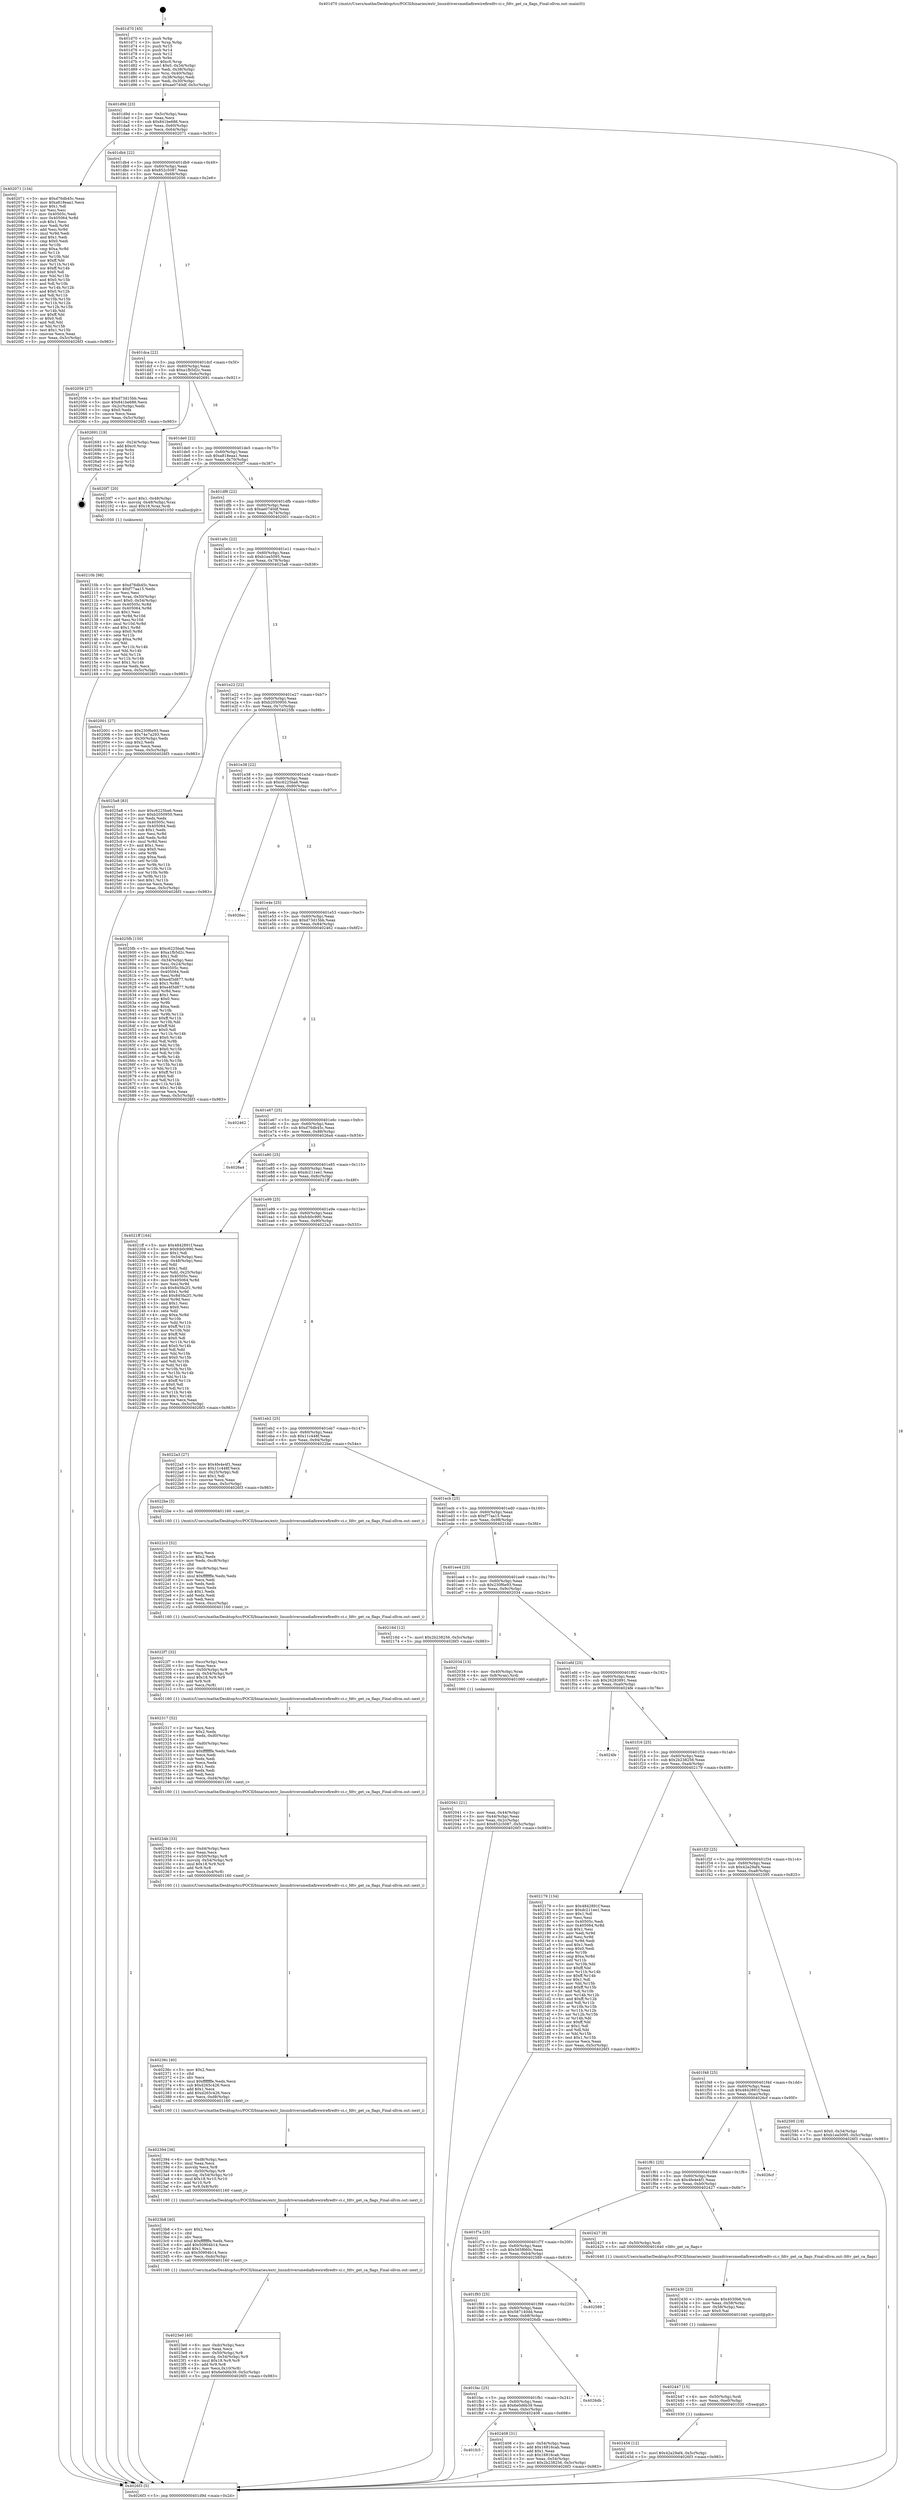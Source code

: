 digraph "0x401d70" {
  label = "0x401d70 (/mnt/c/Users/mathe/Desktop/tcc/POCII/binaries/extr_linuxdriversmediafirewirefiredtv-ci.c_fdtv_get_ca_flags_Final-ollvm.out::main(0))"
  labelloc = "t"
  node[shape=record]

  Entry [label="",width=0.3,height=0.3,shape=circle,fillcolor=black,style=filled]
  "0x401d9d" [label="{
     0x401d9d [23]\l
     | [instrs]\l
     &nbsp;&nbsp;0x401d9d \<+3\>: mov -0x5c(%rbp),%eax\l
     &nbsp;&nbsp;0x401da0 \<+2\>: mov %eax,%ecx\l
     &nbsp;&nbsp;0x401da2 \<+6\>: sub $0x841be686,%ecx\l
     &nbsp;&nbsp;0x401da8 \<+3\>: mov %eax,-0x60(%rbp)\l
     &nbsp;&nbsp;0x401dab \<+3\>: mov %ecx,-0x64(%rbp)\l
     &nbsp;&nbsp;0x401dae \<+6\>: je 0000000000402071 \<main+0x301\>\l
  }"]
  "0x402071" [label="{
     0x402071 [134]\l
     | [instrs]\l
     &nbsp;&nbsp;0x402071 \<+5\>: mov $0xd76db45c,%eax\l
     &nbsp;&nbsp;0x402076 \<+5\>: mov $0xa818eaa1,%ecx\l
     &nbsp;&nbsp;0x40207b \<+2\>: mov $0x1,%dl\l
     &nbsp;&nbsp;0x40207d \<+2\>: xor %esi,%esi\l
     &nbsp;&nbsp;0x40207f \<+7\>: mov 0x40505c,%edi\l
     &nbsp;&nbsp;0x402086 \<+8\>: mov 0x405064,%r8d\l
     &nbsp;&nbsp;0x40208e \<+3\>: sub $0x1,%esi\l
     &nbsp;&nbsp;0x402091 \<+3\>: mov %edi,%r9d\l
     &nbsp;&nbsp;0x402094 \<+3\>: add %esi,%r9d\l
     &nbsp;&nbsp;0x402097 \<+4\>: imul %r9d,%edi\l
     &nbsp;&nbsp;0x40209b \<+3\>: and $0x1,%edi\l
     &nbsp;&nbsp;0x40209e \<+3\>: cmp $0x0,%edi\l
     &nbsp;&nbsp;0x4020a1 \<+4\>: sete %r10b\l
     &nbsp;&nbsp;0x4020a5 \<+4\>: cmp $0xa,%r8d\l
     &nbsp;&nbsp;0x4020a9 \<+4\>: setl %r11b\l
     &nbsp;&nbsp;0x4020ad \<+3\>: mov %r10b,%bl\l
     &nbsp;&nbsp;0x4020b0 \<+3\>: xor $0xff,%bl\l
     &nbsp;&nbsp;0x4020b3 \<+3\>: mov %r11b,%r14b\l
     &nbsp;&nbsp;0x4020b6 \<+4\>: xor $0xff,%r14b\l
     &nbsp;&nbsp;0x4020ba \<+3\>: xor $0x0,%dl\l
     &nbsp;&nbsp;0x4020bd \<+3\>: mov %bl,%r15b\l
     &nbsp;&nbsp;0x4020c0 \<+4\>: and $0x0,%r15b\l
     &nbsp;&nbsp;0x4020c4 \<+3\>: and %dl,%r10b\l
     &nbsp;&nbsp;0x4020c7 \<+3\>: mov %r14b,%r12b\l
     &nbsp;&nbsp;0x4020ca \<+4\>: and $0x0,%r12b\l
     &nbsp;&nbsp;0x4020ce \<+3\>: and %dl,%r11b\l
     &nbsp;&nbsp;0x4020d1 \<+3\>: or %r10b,%r15b\l
     &nbsp;&nbsp;0x4020d4 \<+3\>: or %r11b,%r12b\l
     &nbsp;&nbsp;0x4020d7 \<+3\>: xor %r12b,%r15b\l
     &nbsp;&nbsp;0x4020da \<+3\>: or %r14b,%bl\l
     &nbsp;&nbsp;0x4020dd \<+3\>: xor $0xff,%bl\l
     &nbsp;&nbsp;0x4020e0 \<+3\>: or $0x0,%dl\l
     &nbsp;&nbsp;0x4020e3 \<+2\>: and %dl,%bl\l
     &nbsp;&nbsp;0x4020e5 \<+3\>: or %bl,%r15b\l
     &nbsp;&nbsp;0x4020e8 \<+4\>: test $0x1,%r15b\l
     &nbsp;&nbsp;0x4020ec \<+3\>: cmovne %ecx,%eax\l
     &nbsp;&nbsp;0x4020ef \<+3\>: mov %eax,-0x5c(%rbp)\l
     &nbsp;&nbsp;0x4020f2 \<+5\>: jmp 00000000004026f3 \<main+0x983\>\l
  }"]
  "0x401db4" [label="{
     0x401db4 [22]\l
     | [instrs]\l
     &nbsp;&nbsp;0x401db4 \<+5\>: jmp 0000000000401db9 \<main+0x49\>\l
     &nbsp;&nbsp;0x401db9 \<+3\>: mov -0x60(%rbp),%eax\l
     &nbsp;&nbsp;0x401dbc \<+5\>: sub $0x852c5087,%eax\l
     &nbsp;&nbsp;0x401dc1 \<+3\>: mov %eax,-0x68(%rbp)\l
     &nbsp;&nbsp;0x401dc4 \<+6\>: je 0000000000402056 \<main+0x2e6\>\l
  }"]
  Exit [label="",width=0.3,height=0.3,shape=circle,fillcolor=black,style=filled,peripheries=2]
  "0x402056" [label="{
     0x402056 [27]\l
     | [instrs]\l
     &nbsp;&nbsp;0x402056 \<+5\>: mov $0xd73d15bb,%eax\l
     &nbsp;&nbsp;0x40205b \<+5\>: mov $0x841be686,%ecx\l
     &nbsp;&nbsp;0x402060 \<+3\>: mov -0x2c(%rbp),%edx\l
     &nbsp;&nbsp;0x402063 \<+3\>: cmp $0x0,%edx\l
     &nbsp;&nbsp;0x402066 \<+3\>: cmove %ecx,%eax\l
     &nbsp;&nbsp;0x402069 \<+3\>: mov %eax,-0x5c(%rbp)\l
     &nbsp;&nbsp;0x40206c \<+5\>: jmp 00000000004026f3 \<main+0x983\>\l
  }"]
  "0x401dca" [label="{
     0x401dca [22]\l
     | [instrs]\l
     &nbsp;&nbsp;0x401dca \<+5\>: jmp 0000000000401dcf \<main+0x5f\>\l
     &nbsp;&nbsp;0x401dcf \<+3\>: mov -0x60(%rbp),%eax\l
     &nbsp;&nbsp;0x401dd2 \<+5\>: sub $0xa1fb5d2c,%eax\l
     &nbsp;&nbsp;0x401dd7 \<+3\>: mov %eax,-0x6c(%rbp)\l
     &nbsp;&nbsp;0x401dda \<+6\>: je 0000000000402691 \<main+0x921\>\l
  }"]
  "0x402456" [label="{
     0x402456 [12]\l
     | [instrs]\l
     &nbsp;&nbsp;0x402456 \<+7\>: movl $0x42a29af4,-0x5c(%rbp)\l
     &nbsp;&nbsp;0x40245d \<+5\>: jmp 00000000004026f3 \<main+0x983\>\l
  }"]
  "0x402691" [label="{
     0x402691 [19]\l
     | [instrs]\l
     &nbsp;&nbsp;0x402691 \<+3\>: mov -0x24(%rbp),%eax\l
     &nbsp;&nbsp;0x402694 \<+7\>: add $0xc0,%rsp\l
     &nbsp;&nbsp;0x40269b \<+1\>: pop %rbx\l
     &nbsp;&nbsp;0x40269c \<+2\>: pop %r12\l
     &nbsp;&nbsp;0x40269e \<+2\>: pop %r14\l
     &nbsp;&nbsp;0x4026a0 \<+2\>: pop %r15\l
     &nbsp;&nbsp;0x4026a2 \<+1\>: pop %rbp\l
     &nbsp;&nbsp;0x4026a3 \<+1\>: ret\l
  }"]
  "0x401de0" [label="{
     0x401de0 [22]\l
     | [instrs]\l
     &nbsp;&nbsp;0x401de0 \<+5\>: jmp 0000000000401de5 \<main+0x75\>\l
     &nbsp;&nbsp;0x401de5 \<+3\>: mov -0x60(%rbp),%eax\l
     &nbsp;&nbsp;0x401de8 \<+5\>: sub $0xa818eaa1,%eax\l
     &nbsp;&nbsp;0x401ded \<+3\>: mov %eax,-0x70(%rbp)\l
     &nbsp;&nbsp;0x401df0 \<+6\>: je 00000000004020f7 \<main+0x387\>\l
  }"]
  "0x402447" [label="{
     0x402447 [15]\l
     | [instrs]\l
     &nbsp;&nbsp;0x402447 \<+4\>: mov -0x50(%rbp),%rdi\l
     &nbsp;&nbsp;0x40244b \<+6\>: mov %eax,-0xe0(%rbp)\l
     &nbsp;&nbsp;0x402451 \<+5\>: call 0000000000401030 \<free@plt\>\l
     | [calls]\l
     &nbsp;&nbsp;0x401030 \{1\} (unknown)\l
  }"]
  "0x4020f7" [label="{
     0x4020f7 [20]\l
     | [instrs]\l
     &nbsp;&nbsp;0x4020f7 \<+7\>: movl $0x1,-0x48(%rbp)\l
     &nbsp;&nbsp;0x4020fe \<+4\>: movslq -0x48(%rbp),%rax\l
     &nbsp;&nbsp;0x402102 \<+4\>: imul $0x18,%rax,%rdi\l
     &nbsp;&nbsp;0x402106 \<+5\>: call 0000000000401050 \<malloc@plt\>\l
     | [calls]\l
     &nbsp;&nbsp;0x401050 \{1\} (unknown)\l
  }"]
  "0x401df6" [label="{
     0x401df6 [22]\l
     | [instrs]\l
     &nbsp;&nbsp;0x401df6 \<+5\>: jmp 0000000000401dfb \<main+0x8b\>\l
     &nbsp;&nbsp;0x401dfb \<+3\>: mov -0x60(%rbp),%eax\l
     &nbsp;&nbsp;0x401dfe \<+5\>: sub $0xae0740df,%eax\l
     &nbsp;&nbsp;0x401e03 \<+3\>: mov %eax,-0x74(%rbp)\l
     &nbsp;&nbsp;0x401e06 \<+6\>: je 0000000000402001 \<main+0x291\>\l
  }"]
  "0x402430" [label="{
     0x402430 [23]\l
     | [instrs]\l
     &nbsp;&nbsp;0x402430 \<+10\>: movabs $0x4030b6,%rdi\l
     &nbsp;&nbsp;0x40243a \<+3\>: mov %eax,-0x58(%rbp)\l
     &nbsp;&nbsp;0x40243d \<+3\>: mov -0x58(%rbp),%esi\l
     &nbsp;&nbsp;0x402440 \<+2\>: mov $0x0,%al\l
     &nbsp;&nbsp;0x402442 \<+5\>: call 0000000000401040 \<printf@plt\>\l
     | [calls]\l
     &nbsp;&nbsp;0x401040 \{1\} (unknown)\l
  }"]
  "0x402001" [label="{
     0x402001 [27]\l
     | [instrs]\l
     &nbsp;&nbsp;0x402001 \<+5\>: mov $0x230f6e93,%eax\l
     &nbsp;&nbsp;0x402006 \<+5\>: mov $0x74e7a293,%ecx\l
     &nbsp;&nbsp;0x40200b \<+3\>: mov -0x30(%rbp),%edx\l
     &nbsp;&nbsp;0x40200e \<+3\>: cmp $0x2,%edx\l
     &nbsp;&nbsp;0x402011 \<+3\>: cmovne %ecx,%eax\l
     &nbsp;&nbsp;0x402014 \<+3\>: mov %eax,-0x5c(%rbp)\l
     &nbsp;&nbsp;0x402017 \<+5\>: jmp 00000000004026f3 \<main+0x983\>\l
  }"]
  "0x401e0c" [label="{
     0x401e0c [22]\l
     | [instrs]\l
     &nbsp;&nbsp;0x401e0c \<+5\>: jmp 0000000000401e11 \<main+0xa1\>\l
     &nbsp;&nbsp;0x401e11 \<+3\>: mov -0x60(%rbp),%eax\l
     &nbsp;&nbsp;0x401e14 \<+5\>: sub $0xb1ea5095,%eax\l
     &nbsp;&nbsp;0x401e19 \<+3\>: mov %eax,-0x78(%rbp)\l
     &nbsp;&nbsp;0x401e1c \<+6\>: je 00000000004025a8 \<main+0x838\>\l
  }"]
  "0x4026f3" [label="{
     0x4026f3 [5]\l
     | [instrs]\l
     &nbsp;&nbsp;0x4026f3 \<+5\>: jmp 0000000000401d9d \<main+0x2d\>\l
  }"]
  "0x401d70" [label="{
     0x401d70 [45]\l
     | [instrs]\l
     &nbsp;&nbsp;0x401d70 \<+1\>: push %rbp\l
     &nbsp;&nbsp;0x401d71 \<+3\>: mov %rsp,%rbp\l
     &nbsp;&nbsp;0x401d74 \<+2\>: push %r15\l
     &nbsp;&nbsp;0x401d76 \<+2\>: push %r14\l
     &nbsp;&nbsp;0x401d78 \<+2\>: push %r12\l
     &nbsp;&nbsp;0x401d7a \<+1\>: push %rbx\l
     &nbsp;&nbsp;0x401d7b \<+7\>: sub $0xc0,%rsp\l
     &nbsp;&nbsp;0x401d82 \<+7\>: movl $0x0,-0x34(%rbp)\l
     &nbsp;&nbsp;0x401d89 \<+3\>: mov %edi,-0x38(%rbp)\l
     &nbsp;&nbsp;0x401d8c \<+4\>: mov %rsi,-0x40(%rbp)\l
     &nbsp;&nbsp;0x401d90 \<+3\>: mov -0x38(%rbp),%edi\l
     &nbsp;&nbsp;0x401d93 \<+3\>: mov %edi,-0x30(%rbp)\l
     &nbsp;&nbsp;0x401d96 \<+7\>: movl $0xae0740df,-0x5c(%rbp)\l
  }"]
  "0x401fc5" [label="{
     0x401fc5\l
  }", style=dashed]
  "0x4025a8" [label="{
     0x4025a8 [83]\l
     | [instrs]\l
     &nbsp;&nbsp;0x4025a8 \<+5\>: mov $0xc6225ba6,%eax\l
     &nbsp;&nbsp;0x4025ad \<+5\>: mov $0xb2050950,%ecx\l
     &nbsp;&nbsp;0x4025b2 \<+2\>: xor %edx,%edx\l
     &nbsp;&nbsp;0x4025b4 \<+7\>: mov 0x40505c,%esi\l
     &nbsp;&nbsp;0x4025bb \<+7\>: mov 0x405064,%edi\l
     &nbsp;&nbsp;0x4025c2 \<+3\>: sub $0x1,%edx\l
     &nbsp;&nbsp;0x4025c5 \<+3\>: mov %esi,%r8d\l
     &nbsp;&nbsp;0x4025c8 \<+3\>: add %edx,%r8d\l
     &nbsp;&nbsp;0x4025cb \<+4\>: imul %r8d,%esi\l
     &nbsp;&nbsp;0x4025cf \<+3\>: and $0x1,%esi\l
     &nbsp;&nbsp;0x4025d2 \<+3\>: cmp $0x0,%esi\l
     &nbsp;&nbsp;0x4025d5 \<+4\>: sete %r9b\l
     &nbsp;&nbsp;0x4025d9 \<+3\>: cmp $0xa,%edi\l
     &nbsp;&nbsp;0x4025dc \<+4\>: setl %r10b\l
     &nbsp;&nbsp;0x4025e0 \<+3\>: mov %r9b,%r11b\l
     &nbsp;&nbsp;0x4025e3 \<+3\>: and %r10b,%r11b\l
     &nbsp;&nbsp;0x4025e6 \<+3\>: xor %r10b,%r9b\l
     &nbsp;&nbsp;0x4025e9 \<+3\>: or %r9b,%r11b\l
     &nbsp;&nbsp;0x4025ec \<+4\>: test $0x1,%r11b\l
     &nbsp;&nbsp;0x4025f0 \<+3\>: cmovne %ecx,%eax\l
     &nbsp;&nbsp;0x4025f3 \<+3\>: mov %eax,-0x5c(%rbp)\l
     &nbsp;&nbsp;0x4025f6 \<+5\>: jmp 00000000004026f3 \<main+0x983\>\l
  }"]
  "0x401e22" [label="{
     0x401e22 [22]\l
     | [instrs]\l
     &nbsp;&nbsp;0x401e22 \<+5\>: jmp 0000000000401e27 \<main+0xb7\>\l
     &nbsp;&nbsp;0x401e27 \<+3\>: mov -0x60(%rbp),%eax\l
     &nbsp;&nbsp;0x401e2a \<+5\>: sub $0xb2050950,%eax\l
     &nbsp;&nbsp;0x401e2f \<+3\>: mov %eax,-0x7c(%rbp)\l
     &nbsp;&nbsp;0x401e32 \<+6\>: je 00000000004025fb \<main+0x88b\>\l
  }"]
  "0x402408" [label="{
     0x402408 [31]\l
     | [instrs]\l
     &nbsp;&nbsp;0x402408 \<+3\>: mov -0x54(%rbp),%eax\l
     &nbsp;&nbsp;0x40240b \<+5\>: add $0x16816cab,%eax\l
     &nbsp;&nbsp;0x402410 \<+3\>: add $0x1,%eax\l
     &nbsp;&nbsp;0x402413 \<+5\>: sub $0x16816cab,%eax\l
     &nbsp;&nbsp;0x402418 \<+3\>: mov %eax,-0x54(%rbp)\l
     &nbsp;&nbsp;0x40241b \<+7\>: movl $0x2b238256,-0x5c(%rbp)\l
     &nbsp;&nbsp;0x402422 \<+5\>: jmp 00000000004026f3 \<main+0x983\>\l
  }"]
  "0x4025fb" [label="{
     0x4025fb [150]\l
     | [instrs]\l
     &nbsp;&nbsp;0x4025fb \<+5\>: mov $0xc6225ba6,%eax\l
     &nbsp;&nbsp;0x402600 \<+5\>: mov $0xa1fb5d2c,%ecx\l
     &nbsp;&nbsp;0x402605 \<+2\>: mov $0x1,%dl\l
     &nbsp;&nbsp;0x402607 \<+3\>: mov -0x34(%rbp),%esi\l
     &nbsp;&nbsp;0x40260a \<+3\>: mov %esi,-0x24(%rbp)\l
     &nbsp;&nbsp;0x40260d \<+7\>: mov 0x40505c,%esi\l
     &nbsp;&nbsp;0x402614 \<+7\>: mov 0x405064,%edi\l
     &nbsp;&nbsp;0x40261b \<+3\>: mov %esi,%r8d\l
     &nbsp;&nbsp;0x40261e \<+7\>: sub $0xe4f3d877,%r8d\l
     &nbsp;&nbsp;0x402625 \<+4\>: sub $0x1,%r8d\l
     &nbsp;&nbsp;0x402629 \<+7\>: add $0xe4f3d877,%r8d\l
     &nbsp;&nbsp;0x402630 \<+4\>: imul %r8d,%esi\l
     &nbsp;&nbsp;0x402634 \<+3\>: and $0x1,%esi\l
     &nbsp;&nbsp;0x402637 \<+3\>: cmp $0x0,%esi\l
     &nbsp;&nbsp;0x40263a \<+4\>: sete %r9b\l
     &nbsp;&nbsp;0x40263e \<+3\>: cmp $0xa,%edi\l
     &nbsp;&nbsp;0x402641 \<+4\>: setl %r10b\l
     &nbsp;&nbsp;0x402645 \<+3\>: mov %r9b,%r11b\l
     &nbsp;&nbsp;0x402648 \<+4\>: xor $0xff,%r11b\l
     &nbsp;&nbsp;0x40264c \<+3\>: mov %r10b,%bl\l
     &nbsp;&nbsp;0x40264f \<+3\>: xor $0xff,%bl\l
     &nbsp;&nbsp;0x402652 \<+3\>: xor $0x0,%dl\l
     &nbsp;&nbsp;0x402655 \<+3\>: mov %r11b,%r14b\l
     &nbsp;&nbsp;0x402658 \<+4\>: and $0x0,%r14b\l
     &nbsp;&nbsp;0x40265c \<+3\>: and %dl,%r9b\l
     &nbsp;&nbsp;0x40265f \<+3\>: mov %bl,%r15b\l
     &nbsp;&nbsp;0x402662 \<+4\>: and $0x0,%r15b\l
     &nbsp;&nbsp;0x402666 \<+3\>: and %dl,%r10b\l
     &nbsp;&nbsp;0x402669 \<+3\>: or %r9b,%r14b\l
     &nbsp;&nbsp;0x40266c \<+3\>: or %r10b,%r15b\l
     &nbsp;&nbsp;0x40266f \<+3\>: xor %r15b,%r14b\l
     &nbsp;&nbsp;0x402672 \<+3\>: or %bl,%r11b\l
     &nbsp;&nbsp;0x402675 \<+4\>: xor $0xff,%r11b\l
     &nbsp;&nbsp;0x402679 \<+3\>: or $0x0,%dl\l
     &nbsp;&nbsp;0x40267c \<+3\>: and %dl,%r11b\l
     &nbsp;&nbsp;0x40267f \<+3\>: or %r11b,%r14b\l
     &nbsp;&nbsp;0x402682 \<+4\>: test $0x1,%r14b\l
     &nbsp;&nbsp;0x402686 \<+3\>: cmovne %ecx,%eax\l
     &nbsp;&nbsp;0x402689 \<+3\>: mov %eax,-0x5c(%rbp)\l
     &nbsp;&nbsp;0x40268c \<+5\>: jmp 00000000004026f3 \<main+0x983\>\l
  }"]
  "0x401e38" [label="{
     0x401e38 [22]\l
     | [instrs]\l
     &nbsp;&nbsp;0x401e38 \<+5\>: jmp 0000000000401e3d \<main+0xcd\>\l
     &nbsp;&nbsp;0x401e3d \<+3\>: mov -0x60(%rbp),%eax\l
     &nbsp;&nbsp;0x401e40 \<+5\>: sub $0xc6225ba6,%eax\l
     &nbsp;&nbsp;0x401e45 \<+3\>: mov %eax,-0x80(%rbp)\l
     &nbsp;&nbsp;0x401e48 \<+6\>: je 00000000004026ec \<main+0x97c\>\l
  }"]
  "0x401fac" [label="{
     0x401fac [25]\l
     | [instrs]\l
     &nbsp;&nbsp;0x401fac \<+5\>: jmp 0000000000401fb1 \<main+0x241\>\l
     &nbsp;&nbsp;0x401fb1 \<+3\>: mov -0x60(%rbp),%eax\l
     &nbsp;&nbsp;0x401fb4 \<+5\>: sub $0x6e0d6b39,%eax\l
     &nbsp;&nbsp;0x401fb9 \<+6\>: mov %eax,-0xbc(%rbp)\l
     &nbsp;&nbsp;0x401fbf \<+6\>: je 0000000000402408 \<main+0x698\>\l
  }"]
  "0x4026ec" [label="{
     0x4026ec\l
  }", style=dashed]
  "0x401e4e" [label="{
     0x401e4e [25]\l
     | [instrs]\l
     &nbsp;&nbsp;0x401e4e \<+5\>: jmp 0000000000401e53 \<main+0xe3\>\l
     &nbsp;&nbsp;0x401e53 \<+3\>: mov -0x60(%rbp),%eax\l
     &nbsp;&nbsp;0x401e56 \<+5\>: sub $0xd73d15bb,%eax\l
     &nbsp;&nbsp;0x401e5b \<+6\>: mov %eax,-0x84(%rbp)\l
     &nbsp;&nbsp;0x401e61 \<+6\>: je 0000000000402462 \<main+0x6f2\>\l
  }"]
  "0x4026db" [label="{
     0x4026db\l
  }", style=dashed]
  "0x402462" [label="{
     0x402462\l
  }", style=dashed]
  "0x401e67" [label="{
     0x401e67 [25]\l
     | [instrs]\l
     &nbsp;&nbsp;0x401e67 \<+5\>: jmp 0000000000401e6c \<main+0xfc\>\l
     &nbsp;&nbsp;0x401e6c \<+3\>: mov -0x60(%rbp),%eax\l
     &nbsp;&nbsp;0x401e6f \<+5\>: sub $0xd76db45c,%eax\l
     &nbsp;&nbsp;0x401e74 \<+6\>: mov %eax,-0x88(%rbp)\l
     &nbsp;&nbsp;0x401e7a \<+6\>: je 00000000004026a4 \<main+0x934\>\l
  }"]
  "0x401f93" [label="{
     0x401f93 [25]\l
     | [instrs]\l
     &nbsp;&nbsp;0x401f93 \<+5\>: jmp 0000000000401f98 \<main+0x228\>\l
     &nbsp;&nbsp;0x401f98 \<+3\>: mov -0x60(%rbp),%eax\l
     &nbsp;&nbsp;0x401f9b \<+5\>: sub $0x587140dd,%eax\l
     &nbsp;&nbsp;0x401fa0 \<+6\>: mov %eax,-0xb8(%rbp)\l
     &nbsp;&nbsp;0x401fa6 \<+6\>: je 00000000004026db \<main+0x96b\>\l
  }"]
  "0x4026a4" [label="{
     0x4026a4\l
  }", style=dashed]
  "0x401e80" [label="{
     0x401e80 [25]\l
     | [instrs]\l
     &nbsp;&nbsp;0x401e80 \<+5\>: jmp 0000000000401e85 \<main+0x115\>\l
     &nbsp;&nbsp;0x401e85 \<+3\>: mov -0x60(%rbp),%eax\l
     &nbsp;&nbsp;0x401e88 \<+5\>: sub $0xdc211ee1,%eax\l
     &nbsp;&nbsp;0x401e8d \<+6\>: mov %eax,-0x8c(%rbp)\l
     &nbsp;&nbsp;0x401e93 \<+6\>: je 00000000004021ff \<main+0x48f\>\l
  }"]
  "0x402589" [label="{
     0x402589\l
  }", style=dashed]
  "0x4021ff" [label="{
     0x4021ff [164]\l
     | [instrs]\l
     &nbsp;&nbsp;0x4021ff \<+5\>: mov $0x4842891f,%eax\l
     &nbsp;&nbsp;0x402204 \<+5\>: mov $0xfcb0c990,%ecx\l
     &nbsp;&nbsp;0x402209 \<+2\>: mov $0x1,%dl\l
     &nbsp;&nbsp;0x40220b \<+3\>: mov -0x54(%rbp),%esi\l
     &nbsp;&nbsp;0x40220e \<+3\>: cmp -0x48(%rbp),%esi\l
     &nbsp;&nbsp;0x402211 \<+4\>: setl %dil\l
     &nbsp;&nbsp;0x402215 \<+4\>: and $0x1,%dil\l
     &nbsp;&nbsp;0x402219 \<+4\>: mov %dil,-0x25(%rbp)\l
     &nbsp;&nbsp;0x40221d \<+7\>: mov 0x40505c,%esi\l
     &nbsp;&nbsp;0x402224 \<+8\>: mov 0x405064,%r8d\l
     &nbsp;&nbsp;0x40222c \<+3\>: mov %esi,%r9d\l
     &nbsp;&nbsp;0x40222f \<+7\>: sub $0x845fa2f1,%r9d\l
     &nbsp;&nbsp;0x402236 \<+4\>: sub $0x1,%r9d\l
     &nbsp;&nbsp;0x40223a \<+7\>: add $0x845fa2f1,%r9d\l
     &nbsp;&nbsp;0x402241 \<+4\>: imul %r9d,%esi\l
     &nbsp;&nbsp;0x402245 \<+3\>: and $0x1,%esi\l
     &nbsp;&nbsp;0x402248 \<+3\>: cmp $0x0,%esi\l
     &nbsp;&nbsp;0x40224b \<+4\>: sete %dil\l
     &nbsp;&nbsp;0x40224f \<+4\>: cmp $0xa,%r8d\l
     &nbsp;&nbsp;0x402253 \<+4\>: setl %r10b\l
     &nbsp;&nbsp;0x402257 \<+3\>: mov %dil,%r11b\l
     &nbsp;&nbsp;0x40225a \<+4\>: xor $0xff,%r11b\l
     &nbsp;&nbsp;0x40225e \<+3\>: mov %r10b,%bl\l
     &nbsp;&nbsp;0x402261 \<+3\>: xor $0xff,%bl\l
     &nbsp;&nbsp;0x402264 \<+3\>: xor $0x0,%dl\l
     &nbsp;&nbsp;0x402267 \<+3\>: mov %r11b,%r14b\l
     &nbsp;&nbsp;0x40226a \<+4\>: and $0x0,%r14b\l
     &nbsp;&nbsp;0x40226e \<+3\>: and %dl,%dil\l
     &nbsp;&nbsp;0x402271 \<+3\>: mov %bl,%r15b\l
     &nbsp;&nbsp;0x402274 \<+4\>: and $0x0,%r15b\l
     &nbsp;&nbsp;0x402278 \<+3\>: and %dl,%r10b\l
     &nbsp;&nbsp;0x40227b \<+3\>: or %dil,%r14b\l
     &nbsp;&nbsp;0x40227e \<+3\>: or %r10b,%r15b\l
     &nbsp;&nbsp;0x402281 \<+3\>: xor %r15b,%r14b\l
     &nbsp;&nbsp;0x402284 \<+3\>: or %bl,%r11b\l
     &nbsp;&nbsp;0x402287 \<+4\>: xor $0xff,%r11b\l
     &nbsp;&nbsp;0x40228b \<+3\>: or $0x0,%dl\l
     &nbsp;&nbsp;0x40228e \<+3\>: and %dl,%r11b\l
     &nbsp;&nbsp;0x402291 \<+3\>: or %r11b,%r14b\l
     &nbsp;&nbsp;0x402294 \<+4\>: test $0x1,%r14b\l
     &nbsp;&nbsp;0x402298 \<+3\>: cmovne %ecx,%eax\l
     &nbsp;&nbsp;0x40229b \<+3\>: mov %eax,-0x5c(%rbp)\l
     &nbsp;&nbsp;0x40229e \<+5\>: jmp 00000000004026f3 \<main+0x983\>\l
  }"]
  "0x401e99" [label="{
     0x401e99 [25]\l
     | [instrs]\l
     &nbsp;&nbsp;0x401e99 \<+5\>: jmp 0000000000401e9e \<main+0x12e\>\l
     &nbsp;&nbsp;0x401e9e \<+3\>: mov -0x60(%rbp),%eax\l
     &nbsp;&nbsp;0x401ea1 \<+5\>: sub $0xfcb0c990,%eax\l
     &nbsp;&nbsp;0x401ea6 \<+6\>: mov %eax,-0x90(%rbp)\l
     &nbsp;&nbsp;0x401eac \<+6\>: je 00000000004022a3 \<main+0x533\>\l
  }"]
  "0x401f7a" [label="{
     0x401f7a [25]\l
     | [instrs]\l
     &nbsp;&nbsp;0x401f7a \<+5\>: jmp 0000000000401f7f \<main+0x20f\>\l
     &nbsp;&nbsp;0x401f7f \<+3\>: mov -0x60(%rbp),%eax\l
     &nbsp;&nbsp;0x401f82 \<+5\>: sub $0x565f660c,%eax\l
     &nbsp;&nbsp;0x401f87 \<+6\>: mov %eax,-0xb4(%rbp)\l
     &nbsp;&nbsp;0x401f8d \<+6\>: je 0000000000402589 \<main+0x819\>\l
  }"]
  "0x4022a3" [label="{
     0x4022a3 [27]\l
     | [instrs]\l
     &nbsp;&nbsp;0x4022a3 \<+5\>: mov $0x4fe4e4f1,%eax\l
     &nbsp;&nbsp;0x4022a8 \<+5\>: mov $0x11c448f,%ecx\l
     &nbsp;&nbsp;0x4022ad \<+3\>: mov -0x25(%rbp),%dl\l
     &nbsp;&nbsp;0x4022b0 \<+3\>: test $0x1,%dl\l
     &nbsp;&nbsp;0x4022b3 \<+3\>: cmovne %ecx,%eax\l
     &nbsp;&nbsp;0x4022b6 \<+3\>: mov %eax,-0x5c(%rbp)\l
     &nbsp;&nbsp;0x4022b9 \<+5\>: jmp 00000000004026f3 \<main+0x983\>\l
  }"]
  "0x401eb2" [label="{
     0x401eb2 [25]\l
     | [instrs]\l
     &nbsp;&nbsp;0x401eb2 \<+5\>: jmp 0000000000401eb7 \<main+0x147\>\l
     &nbsp;&nbsp;0x401eb7 \<+3\>: mov -0x60(%rbp),%eax\l
     &nbsp;&nbsp;0x401eba \<+5\>: sub $0x11c448f,%eax\l
     &nbsp;&nbsp;0x401ebf \<+6\>: mov %eax,-0x94(%rbp)\l
     &nbsp;&nbsp;0x401ec5 \<+6\>: je 00000000004022be \<main+0x54e\>\l
  }"]
  "0x402427" [label="{
     0x402427 [9]\l
     | [instrs]\l
     &nbsp;&nbsp;0x402427 \<+4\>: mov -0x50(%rbp),%rdi\l
     &nbsp;&nbsp;0x40242b \<+5\>: call 0000000000401640 \<fdtv_get_ca_flags\>\l
     | [calls]\l
     &nbsp;&nbsp;0x401640 \{1\} (/mnt/c/Users/mathe/Desktop/tcc/POCII/binaries/extr_linuxdriversmediafirewirefiredtv-ci.c_fdtv_get_ca_flags_Final-ollvm.out::fdtv_get_ca_flags)\l
  }"]
  "0x4022be" [label="{
     0x4022be [5]\l
     | [instrs]\l
     &nbsp;&nbsp;0x4022be \<+5\>: call 0000000000401160 \<next_i\>\l
     | [calls]\l
     &nbsp;&nbsp;0x401160 \{1\} (/mnt/c/Users/mathe/Desktop/tcc/POCII/binaries/extr_linuxdriversmediafirewirefiredtv-ci.c_fdtv_get_ca_flags_Final-ollvm.out::next_i)\l
  }"]
  "0x401ecb" [label="{
     0x401ecb [25]\l
     | [instrs]\l
     &nbsp;&nbsp;0x401ecb \<+5\>: jmp 0000000000401ed0 \<main+0x160\>\l
     &nbsp;&nbsp;0x401ed0 \<+3\>: mov -0x60(%rbp),%eax\l
     &nbsp;&nbsp;0x401ed3 \<+5\>: sub $0xf77aa15,%eax\l
     &nbsp;&nbsp;0x401ed8 \<+6\>: mov %eax,-0x98(%rbp)\l
     &nbsp;&nbsp;0x401ede \<+6\>: je 000000000040216d \<main+0x3fd\>\l
  }"]
  "0x401f61" [label="{
     0x401f61 [25]\l
     | [instrs]\l
     &nbsp;&nbsp;0x401f61 \<+5\>: jmp 0000000000401f66 \<main+0x1f6\>\l
     &nbsp;&nbsp;0x401f66 \<+3\>: mov -0x60(%rbp),%eax\l
     &nbsp;&nbsp;0x401f69 \<+5\>: sub $0x4fe4e4f1,%eax\l
     &nbsp;&nbsp;0x401f6e \<+6\>: mov %eax,-0xb0(%rbp)\l
     &nbsp;&nbsp;0x401f74 \<+6\>: je 0000000000402427 \<main+0x6b7\>\l
  }"]
  "0x40216d" [label="{
     0x40216d [12]\l
     | [instrs]\l
     &nbsp;&nbsp;0x40216d \<+7\>: movl $0x2b238256,-0x5c(%rbp)\l
     &nbsp;&nbsp;0x402174 \<+5\>: jmp 00000000004026f3 \<main+0x983\>\l
  }"]
  "0x401ee4" [label="{
     0x401ee4 [25]\l
     | [instrs]\l
     &nbsp;&nbsp;0x401ee4 \<+5\>: jmp 0000000000401ee9 \<main+0x179\>\l
     &nbsp;&nbsp;0x401ee9 \<+3\>: mov -0x60(%rbp),%eax\l
     &nbsp;&nbsp;0x401eec \<+5\>: sub $0x230f6e93,%eax\l
     &nbsp;&nbsp;0x401ef1 \<+6\>: mov %eax,-0x9c(%rbp)\l
     &nbsp;&nbsp;0x401ef7 \<+6\>: je 0000000000402034 \<main+0x2c4\>\l
  }"]
  "0x4026cf" [label="{
     0x4026cf\l
  }", style=dashed]
  "0x402034" [label="{
     0x402034 [13]\l
     | [instrs]\l
     &nbsp;&nbsp;0x402034 \<+4\>: mov -0x40(%rbp),%rax\l
     &nbsp;&nbsp;0x402038 \<+4\>: mov 0x8(%rax),%rdi\l
     &nbsp;&nbsp;0x40203c \<+5\>: call 0000000000401060 \<atoi@plt\>\l
     | [calls]\l
     &nbsp;&nbsp;0x401060 \{1\} (unknown)\l
  }"]
  "0x401efd" [label="{
     0x401efd [25]\l
     | [instrs]\l
     &nbsp;&nbsp;0x401efd \<+5\>: jmp 0000000000401f02 \<main+0x192\>\l
     &nbsp;&nbsp;0x401f02 \<+3\>: mov -0x60(%rbp),%eax\l
     &nbsp;&nbsp;0x401f05 \<+5\>: sub $0x26283891,%eax\l
     &nbsp;&nbsp;0x401f0a \<+6\>: mov %eax,-0xa0(%rbp)\l
     &nbsp;&nbsp;0x401f10 \<+6\>: je 00000000004024fe \<main+0x78e\>\l
  }"]
  "0x402041" [label="{
     0x402041 [21]\l
     | [instrs]\l
     &nbsp;&nbsp;0x402041 \<+3\>: mov %eax,-0x44(%rbp)\l
     &nbsp;&nbsp;0x402044 \<+3\>: mov -0x44(%rbp),%eax\l
     &nbsp;&nbsp;0x402047 \<+3\>: mov %eax,-0x2c(%rbp)\l
     &nbsp;&nbsp;0x40204a \<+7\>: movl $0x852c5087,-0x5c(%rbp)\l
     &nbsp;&nbsp;0x402051 \<+5\>: jmp 00000000004026f3 \<main+0x983\>\l
  }"]
  "0x40210b" [label="{
     0x40210b [98]\l
     | [instrs]\l
     &nbsp;&nbsp;0x40210b \<+5\>: mov $0xd76db45c,%ecx\l
     &nbsp;&nbsp;0x402110 \<+5\>: mov $0xf77aa15,%edx\l
     &nbsp;&nbsp;0x402115 \<+2\>: xor %esi,%esi\l
     &nbsp;&nbsp;0x402117 \<+4\>: mov %rax,-0x50(%rbp)\l
     &nbsp;&nbsp;0x40211b \<+7\>: movl $0x0,-0x54(%rbp)\l
     &nbsp;&nbsp;0x402122 \<+8\>: mov 0x40505c,%r8d\l
     &nbsp;&nbsp;0x40212a \<+8\>: mov 0x405064,%r9d\l
     &nbsp;&nbsp;0x402132 \<+3\>: sub $0x1,%esi\l
     &nbsp;&nbsp;0x402135 \<+3\>: mov %r8d,%r10d\l
     &nbsp;&nbsp;0x402138 \<+3\>: add %esi,%r10d\l
     &nbsp;&nbsp;0x40213b \<+4\>: imul %r10d,%r8d\l
     &nbsp;&nbsp;0x40213f \<+4\>: and $0x1,%r8d\l
     &nbsp;&nbsp;0x402143 \<+4\>: cmp $0x0,%r8d\l
     &nbsp;&nbsp;0x402147 \<+4\>: sete %r11b\l
     &nbsp;&nbsp;0x40214b \<+4\>: cmp $0xa,%r9d\l
     &nbsp;&nbsp;0x40214f \<+3\>: setl %bl\l
     &nbsp;&nbsp;0x402152 \<+3\>: mov %r11b,%r14b\l
     &nbsp;&nbsp;0x402155 \<+3\>: and %bl,%r14b\l
     &nbsp;&nbsp;0x402158 \<+3\>: xor %bl,%r11b\l
     &nbsp;&nbsp;0x40215b \<+3\>: or %r11b,%r14b\l
     &nbsp;&nbsp;0x40215e \<+4\>: test $0x1,%r14b\l
     &nbsp;&nbsp;0x402162 \<+3\>: cmovne %edx,%ecx\l
     &nbsp;&nbsp;0x402165 \<+3\>: mov %ecx,-0x5c(%rbp)\l
     &nbsp;&nbsp;0x402168 \<+5\>: jmp 00000000004026f3 \<main+0x983\>\l
  }"]
  "0x401f48" [label="{
     0x401f48 [25]\l
     | [instrs]\l
     &nbsp;&nbsp;0x401f48 \<+5\>: jmp 0000000000401f4d \<main+0x1dd\>\l
     &nbsp;&nbsp;0x401f4d \<+3\>: mov -0x60(%rbp),%eax\l
     &nbsp;&nbsp;0x401f50 \<+5\>: sub $0x4842891f,%eax\l
     &nbsp;&nbsp;0x401f55 \<+6\>: mov %eax,-0xac(%rbp)\l
     &nbsp;&nbsp;0x401f5b \<+6\>: je 00000000004026cf \<main+0x95f\>\l
  }"]
  "0x4024fe" [label="{
     0x4024fe\l
  }", style=dashed]
  "0x401f16" [label="{
     0x401f16 [25]\l
     | [instrs]\l
     &nbsp;&nbsp;0x401f16 \<+5\>: jmp 0000000000401f1b \<main+0x1ab\>\l
     &nbsp;&nbsp;0x401f1b \<+3\>: mov -0x60(%rbp),%eax\l
     &nbsp;&nbsp;0x401f1e \<+5\>: sub $0x2b238256,%eax\l
     &nbsp;&nbsp;0x401f23 \<+6\>: mov %eax,-0xa4(%rbp)\l
     &nbsp;&nbsp;0x401f29 \<+6\>: je 0000000000402179 \<main+0x409\>\l
  }"]
  "0x402595" [label="{
     0x402595 [19]\l
     | [instrs]\l
     &nbsp;&nbsp;0x402595 \<+7\>: movl $0x0,-0x34(%rbp)\l
     &nbsp;&nbsp;0x40259c \<+7\>: movl $0xb1ea5095,-0x5c(%rbp)\l
     &nbsp;&nbsp;0x4025a3 \<+5\>: jmp 00000000004026f3 \<main+0x983\>\l
  }"]
  "0x402179" [label="{
     0x402179 [134]\l
     | [instrs]\l
     &nbsp;&nbsp;0x402179 \<+5\>: mov $0x4842891f,%eax\l
     &nbsp;&nbsp;0x40217e \<+5\>: mov $0xdc211ee1,%ecx\l
     &nbsp;&nbsp;0x402183 \<+2\>: mov $0x1,%dl\l
     &nbsp;&nbsp;0x402185 \<+2\>: xor %esi,%esi\l
     &nbsp;&nbsp;0x402187 \<+7\>: mov 0x40505c,%edi\l
     &nbsp;&nbsp;0x40218e \<+8\>: mov 0x405064,%r8d\l
     &nbsp;&nbsp;0x402196 \<+3\>: sub $0x1,%esi\l
     &nbsp;&nbsp;0x402199 \<+3\>: mov %edi,%r9d\l
     &nbsp;&nbsp;0x40219c \<+3\>: add %esi,%r9d\l
     &nbsp;&nbsp;0x40219f \<+4\>: imul %r9d,%edi\l
     &nbsp;&nbsp;0x4021a3 \<+3\>: and $0x1,%edi\l
     &nbsp;&nbsp;0x4021a6 \<+3\>: cmp $0x0,%edi\l
     &nbsp;&nbsp;0x4021a9 \<+4\>: sete %r10b\l
     &nbsp;&nbsp;0x4021ad \<+4\>: cmp $0xa,%r8d\l
     &nbsp;&nbsp;0x4021b1 \<+4\>: setl %r11b\l
     &nbsp;&nbsp;0x4021b5 \<+3\>: mov %r10b,%bl\l
     &nbsp;&nbsp;0x4021b8 \<+3\>: xor $0xff,%bl\l
     &nbsp;&nbsp;0x4021bb \<+3\>: mov %r11b,%r14b\l
     &nbsp;&nbsp;0x4021be \<+4\>: xor $0xff,%r14b\l
     &nbsp;&nbsp;0x4021c2 \<+3\>: xor $0x1,%dl\l
     &nbsp;&nbsp;0x4021c5 \<+3\>: mov %bl,%r15b\l
     &nbsp;&nbsp;0x4021c8 \<+4\>: and $0xff,%r15b\l
     &nbsp;&nbsp;0x4021cc \<+3\>: and %dl,%r10b\l
     &nbsp;&nbsp;0x4021cf \<+3\>: mov %r14b,%r12b\l
     &nbsp;&nbsp;0x4021d2 \<+4\>: and $0xff,%r12b\l
     &nbsp;&nbsp;0x4021d6 \<+3\>: and %dl,%r11b\l
     &nbsp;&nbsp;0x4021d9 \<+3\>: or %r10b,%r15b\l
     &nbsp;&nbsp;0x4021dc \<+3\>: or %r11b,%r12b\l
     &nbsp;&nbsp;0x4021df \<+3\>: xor %r12b,%r15b\l
     &nbsp;&nbsp;0x4021e2 \<+3\>: or %r14b,%bl\l
     &nbsp;&nbsp;0x4021e5 \<+3\>: xor $0xff,%bl\l
     &nbsp;&nbsp;0x4021e8 \<+3\>: or $0x1,%dl\l
     &nbsp;&nbsp;0x4021eb \<+2\>: and %dl,%bl\l
     &nbsp;&nbsp;0x4021ed \<+3\>: or %bl,%r15b\l
     &nbsp;&nbsp;0x4021f0 \<+4\>: test $0x1,%r15b\l
     &nbsp;&nbsp;0x4021f4 \<+3\>: cmovne %ecx,%eax\l
     &nbsp;&nbsp;0x4021f7 \<+3\>: mov %eax,-0x5c(%rbp)\l
     &nbsp;&nbsp;0x4021fa \<+5\>: jmp 00000000004026f3 \<main+0x983\>\l
  }"]
  "0x401f2f" [label="{
     0x401f2f [25]\l
     | [instrs]\l
     &nbsp;&nbsp;0x401f2f \<+5\>: jmp 0000000000401f34 \<main+0x1c4\>\l
     &nbsp;&nbsp;0x401f34 \<+3\>: mov -0x60(%rbp),%eax\l
     &nbsp;&nbsp;0x401f37 \<+5\>: sub $0x42a29af4,%eax\l
     &nbsp;&nbsp;0x401f3c \<+6\>: mov %eax,-0xa8(%rbp)\l
     &nbsp;&nbsp;0x401f42 \<+6\>: je 0000000000402595 \<main+0x825\>\l
  }"]
  "0x4022c3" [label="{
     0x4022c3 [52]\l
     | [instrs]\l
     &nbsp;&nbsp;0x4022c3 \<+2\>: xor %ecx,%ecx\l
     &nbsp;&nbsp;0x4022c5 \<+5\>: mov $0x2,%edx\l
     &nbsp;&nbsp;0x4022ca \<+6\>: mov %edx,-0xc8(%rbp)\l
     &nbsp;&nbsp;0x4022d0 \<+1\>: cltd\l
     &nbsp;&nbsp;0x4022d1 \<+6\>: mov -0xc8(%rbp),%esi\l
     &nbsp;&nbsp;0x4022d7 \<+2\>: idiv %esi\l
     &nbsp;&nbsp;0x4022d9 \<+6\>: imul $0xfffffffe,%edx,%edx\l
     &nbsp;&nbsp;0x4022df \<+2\>: mov %ecx,%edi\l
     &nbsp;&nbsp;0x4022e1 \<+2\>: sub %edx,%edi\l
     &nbsp;&nbsp;0x4022e3 \<+2\>: mov %ecx,%edx\l
     &nbsp;&nbsp;0x4022e5 \<+3\>: sub $0x1,%edx\l
     &nbsp;&nbsp;0x4022e8 \<+2\>: add %edx,%edi\l
     &nbsp;&nbsp;0x4022ea \<+2\>: sub %edi,%ecx\l
     &nbsp;&nbsp;0x4022ec \<+6\>: mov %ecx,-0xcc(%rbp)\l
     &nbsp;&nbsp;0x4022f2 \<+5\>: call 0000000000401160 \<next_i\>\l
     | [calls]\l
     &nbsp;&nbsp;0x401160 \{1\} (/mnt/c/Users/mathe/Desktop/tcc/POCII/binaries/extr_linuxdriversmediafirewirefiredtv-ci.c_fdtv_get_ca_flags_Final-ollvm.out::next_i)\l
  }"]
  "0x4022f7" [label="{
     0x4022f7 [32]\l
     | [instrs]\l
     &nbsp;&nbsp;0x4022f7 \<+6\>: mov -0xcc(%rbp),%ecx\l
     &nbsp;&nbsp;0x4022fd \<+3\>: imul %eax,%ecx\l
     &nbsp;&nbsp;0x402300 \<+4\>: mov -0x50(%rbp),%r8\l
     &nbsp;&nbsp;0x402304 \<+4\>: movslq -0x54(%rbp),%r9\l
     &nbsp;&nbsp;0x402308 \<+4\>: imul $0x18,%r9,%r9\l
     &nbsp;&nbsp;0x40230c \<+3\>: add %r9,%r8\l
     &nbsp;&nbsp;0x40230f \<+3\>: mov %ecx,(%r8)\l
     &nbsp;&nbsp;0x402312 \<+5\>: call 0000000000401160 \<next_i\>\l
     | [calls]\l
     &nbsp;&nbsp;0x401160 \{1\} (/mnt/c/Users/mathe/Desktop/tcc/POCII/binaries/extr_linuxdriversmediafirewirefiredtv-ci.c_fdtv_get_ca_flags_Final-ollvm.out::next_i)\l
  }"]
  "0x402317" [label="{
     0x402317 [52]\l
     | [instrs]\l
     &nbsp;&nbsp;0x402317 \<+2\>: xor %ecx,%ecx\l
     &nbsp;&nbsp;0x402319 \<+5\>: mov $0x2,%edx\l
     &nbsp;&nbsp;0x40231e \<+6\>: mov %edx,-0xd0(%rbp)\l
     &nbsp;&nbsp;0x402324 \<+1\>: cltd\l
     &nbsp;&nbsp;0x402325 \<+6\>: mov -0xd0(%rbp),%esi\l
     &nbsp;&nbsp;0x40232b \<+2\>: idiv %esi\l
     &nbsp;&nbsp;0x40232d \<+6\>: imul $0xfffffffe,%edx,%edx\l
     &nbsp;&nbsp;0x402333 \<+2\>: mov %ecx,%edi\l
     &nbsp;&nbsp;0x402335 \<+2\>: sub %edx,%edi\l
     &nbsp;&nbsp;0x402337 \<+2\>: mov %ecx,%edx\l
     &nbsp;&nbsp;0x402339 \<+3\>: sub $0x1,%edx\l
     &nbsp;&nbsp;0x40233c \<+2\>: add %edx,%edi\l
     &nbsp;&nbsp;0x40233e \<+2\>: sub %edi,%ecx\l
     &nbsp;&nbsp;0x402340 \<+6\>: mov %ecx,-0xd4(%rbp)\l
     &nbsp;&nbsp;0x402346 \<+5\>: call 0000000000401160 \<next_i\>\l
     | [calls]\l
     &nbsp;&nbsp;0x401160 \{1\} (/mnt/c/Users/mathe/Desktop/tcc/POCII/binaries/extr_linuxdriversmediafirewirefiredtv-ci.c_fdtv_get_ca_flags_Final-ollvm.out::next_i)\l
  }"]
  "0x40234b" [label="{
     0x40234b [33]\l
     | [instrs]\l
     &nbsp;&nbsp;0x40234b \<+6\>: mov -0xd4(%rbp),%ecx\l
     &nbsp;&nbsp;0x402351 \<+3\>: imul %eax,%ecx\l
     &nbsp;&nbsp;0x402354 \<+4\>: mov -0x50(%rbp),%r8\l
     &nbsp;&nbsp;0x402358 \<+4\>: movslq -0x54(%rbp),%r9\l
     &nbsp;&nbsp;0x40235c \<+4\>: imul $0x18,%r9,%r9\l
     &nbsp;&nbsp;0x402360 \<+3\>: add %r9,%r8\l
     &nbsp;&nbsp;0x402363 \<+4\>: mov %ecx,0x4(%r8)\l
     &nbsp;&nbsp;0x402367 \<+5\>: call 0000000000401160 \<next_i\>\l
     | [calls]\l
     &nbsp;&nbsp;0x401160 \{1\} (/mnt/c/Users/mathe/Desktop/tcc/POCII/binaries/extr_linuxdriversmediafirewirefiredtv-ci.c_fdtv_get_ca_flags_Final-ollvm.out::next_i)\l
  }"]
  "0x40236c" [label="{
     0x40236c [40]\l
     | [instrs]\l
     &nbsp;&nbsp;0x40236c \<+5\>: mov $0x2,%ecx\l
     &nbsp;&nbsp;0x402371 \<+1\>: cltd\l
     &nbsp;&nbsp;0x402372 \<+2\>: idiv %ecx\l
     &nbsp;&nbsp;0x402374 \<+6\>: imul $0xfffffffe,%edx,%ecx\l
     &nbsp;&nbsp;0x40237a \<+6\>: sub $0xd265c426,%ecx\l
     &nbsp;&nbsp;0x402380 \<+3\>: add $0x1,%ecx\l
     &nbsp;&nbsp;0x402383 \<+6\>: add $0xd265c426,%ecx\l
     &nbsp;&nbsp;0x402389 \<+6\>: mov %ecx,-0xd8(%rbp)\l
     &nbsp;&nbsp;0x40238f \<+5\>: call 0000000000401160 \<next_i\>\l
     | [calls]\l
     &nbsp;&nbsp;0x401160 \{1\} (/mnt/c/Users/mathe/Desktop/tcc/POCII/binaries/extr_linuxdriversmediafirewirefiredtv-ci.c_fdtv_get_ca_flags_Final-ollvm.out::next_i)\l
  }"]
  "0x402394" [label="{
     0x402394 [36]\l
     | [instrs]\l
     &nbsp;&nbsp;0x402394 \<+6\>: mov -0xd8(%rbp),%ecx\l
     &nbsp;&nbsp;0x40239a \<+3\>: imul %eax,%ecx\l
     &nbsp;&nbsp;0x40239d \<+3\>: movslq %ecx,%r8\l
     &nbsp;&nbsp;0x4023a0 \<+4\>: mov -0x50(%rbp),%r9\l
     &nbsp;&nbsp;0x4023a4 \<+4\>: movslq -0x54(%rbp),%r10\l
     &nbsp;&nbsp;0x4023a8 \<+4\>: imul $0x18,%r10,%r10\l
     &nbsp;&nbsp;0x4023ac \<+3\>: add %r10,%r9\l
     &nbsp;&nbsp;0x4023af \<+4\>: mov %r8,0x8(%r9)\l
     &nbsp;&nbsp;0x4023b3 \<+5\>: call 0000000000401160 \<next_i\>\l
     | [calls]\l
     &nbsp;&nbsp;0x401160 \{1\} (/mnt/c/Users/mathe/Desktop/tcc/POCII/binaries/extr_linuxdriversmediafirewirefiredtv-ci.c_fdtv_get_ca_flags_Final-ollvm.out::next_i)\l
  }"]
  "0x4023b8" [label="{
     0x4023b8 [40]\l
     | [instrs]\l
     &nbsp;&nbsp;0x4023b8 \<+5\>: mov $0x2,%ecx\l
     &nbsp;&nbsp;0x4023bd \<+1\>: cltd\l
     &nbsp;&nbsp;0x4023be \<+2\>: idiv %ecx\l
     &nbsp;&nbsp;0x4023c0 \<+6\>: imul $0xfffffffe,%edx,%ecx\l
     &nbsp;&nbsp;0x4023c6 \<+6\>: add $0x50904b14,%ecx\l
     &nbsp;&nbsp;0x4023cc \<+3\>: add $0x1,%ecx\l
     &nbsp;&nbsp;0x4023cf \<+6\>: sub $0x50904b14,%ecx\l
     &nbsp;&nbsp;0x4023d5 \<+6\>: mov %ecx,-0xdc(%rbp)\l
     &nbsp;&nbsp;0x4023db \<+5\>: call 0000000000401160 \<next_i\>\l
     | [calls]\l
     &nbsp;&nbsp;0x401160 \{1\} (/mnt/c/Users/mathe/Desktop/tcc/POCII/binaries/extr_linuxdriversmediafirewirefiredtv-ci.c_fdtv_get_ca_flags_Final-ollvm.out::next_i)\l
  }"]
  "0x4023e0" [label="{
     0x4023e0 [40]\l
     | [instrs]\l
     &nbsp;&nbsp;0x4023e0 \<+6\>: mov -0xdc(%rbp),%ecx\l
     &nbsp;&nbsp;0x4023e6 \<+3\>: imul %eax,%ecx\l
     &nbsp;&nbsp;0x4023e9 \<+4\>: mov -0x50(%rbp),%r8\l
     &nbsp;&nbsp;0x4023ed \<+4\>: movslq -0x54(%rbp),%r9\l
     &nbsp;&nbsp;0x4023f1 \<+4\>: imul $0x18,%r9,%r9\l
     &nbsp;&nbsp;0x4023f5 \<+3\>: add %r9,%r8\l
     &nbsp;&nbsp;0x4023f8 \<+4\>: mov %ecx,0x10(%r8)\l
     &nbsp;&nbsp;0x4023fc \<+7\>: movl $0x6e0d6b39,-0x5c(%rbp)\l
     &nbsp;&nbsp;0x402403 \<+5\>: jmp 00000000004026f3 \<main+0x983\>\l
  }"]
  Entry -> "0x401d70" [label=" 1"]
  "0x401d9d" -> "0x402071" [label=" 1"]
  "0x401d9d" -> "0x401db4" [label=" 18"]
  "0x402691" -> Exit [label=" 1"]
  "0x401db4" -> "0x402056" [label=" 1"]
  "0x401db4" -> "0x401dca" [label=" 17"]
  "0x4025fb" -> "0x4026f3" [label=" 1"]
  "0x401dca" -> "0x402691" [label=" 1"]
  "0x401dca" -> "0x401de0" [label=" 16"]
  "0x4025a8" -> "0x4026f3" [label=" 1"]
  "0x401de0" -> "0x4020f7" [label=" 1"]
  "0x401de0" -> "0x401df6" [label=" 15"]
  "0x402595" -> "0x4026f3" [label=" 1"]
  "0x401df6" -> "0x402001" [label=" 1"]
  "0x401df6" -> "0x401e0c" [label=" 14"]
  "0x402001" -> "0x4026f3" [label=" 1"]
  "0x401d70" -> "0x401d9d" [label=" 1"]
  "0x4026f3" -> "0x401d9d" [label=" 18"]
  "0x402456" -> "0x4026f3" [label=" 1"]
  "0x401e0c" -> "0x4025a8" [label=" 1"]
  "0x401e0c" -> "0x401e22" [label=" 13"]
  "0x402447" -> "0x402456" [label=" 1"]
  "0x401e22" -> "0x4025fb" [label=" 1"]
  "0x401e22" -> "0x401e38" [label=" 12"]
  "0x402430" -> "0x402447" [label=" 1"]
  "0x401e38" -> "0x4026ec" [label=" 0"]
  "0x401e38" -> "0x401e4e" [label=" 12"]
  "0x402408" -> "0x4026f3" [label=" 1"]
  "0x401e4e" -> "0x402462" [label=" 0"]
  "0x401e4e" -> "0x401e67" [label=" 12"]
  "0x401fac" -> "0x401fc5" [label=" 0"]
  "0x401e67" -> "0x4026a4" [label=" 0"]
  "0x401e67" -> "0x401e80" [label=" 12"]
  "0x402427" -> "0x402430" [label=" 1"]
  "0x401e80" -> "0x4021ff" [label=" 2"]
  "0x401e80" -> "0x401e99" [label=" 10"]
  "0x401f93" -> "0x401fac" [label=" 1"]
  "0x401e99" -> "0x4022a3" [label=" 2"]
  "0x401e99" -> "0x401eb2" [label=" 8"]
  "0x401fac" -> "0x402408" [label=" 1"]
  "0x401eb2" -> "0x4022be" [label=" 1"]
  "0x401eb2" -> "0x401ecb" [label=" 7"]
  "0x401f7a" -> "0x401f93" [label=" 1"]
  "0x401ecb" -> "0x40216d" [label=" 1"]
  "0x401ecb" -> "0x401ee4" [label=" 6"]
  "0x401f93" -> "0x4026db" [label=" 0"]
  "0x401ee4" -> "0x402034" [label=" 1"]
  "0x401ee4" -> "0x401efd" [label=" 5"]
  "0x402034" -> "0x402041" [label=" 1"]
  "0x402041" -> "0x4026f3" [label=" 1"]
  "0x402056" -> "0x4026f3" [label=" 1"]
  "0x402071" -> "0x4026f3" [label=" 1"]
  "0x4020f7" -> "0x40210b" [label=" 1"]
  "0x40210b" -> "0x4026f3" [label=" 1"]
  "0x40216d" -> "0x4026f3" [label=" 1"]
  "0x401f61" -> "0x401f7a" [label=" 1"]
  "0x401efd" -> "0x4024fe" [label=" 0"]
  "0x401efd" -> "0x401f16" [label=" 5"]
  "0x401f7a" -> "0x402589" [label=" 0"]
  "0x401f16" -> "0x402179" [label=" 2"]
  "0x401f16" -> "0x401f2f" [label=" 3"]
  "0x402179" -> "0x4026f3" [label=" 2"]
  "0x4021ff" -> "0x4026f3" [label=" 2"]
  "0x4022a3" -> "0x4026f3" [label=" 2"]
  "0x4022be" -> "0x4022c3" [label=" 1"]
  "0x4022c3" -> "0x4022f7" [label=" 1"]
  "0x4022f7" -> "0x402317" [label=" 1"]
  "0x402317" -> "0x40234b" [label=" 1"]
  "0x40234b" -> "0x40236c" [label=" 1"]
  "0x40236c" -> "0x402394" [label=" 1"]
  "0x402394" -> "0x4023b8" [label=" 1"]
  "0x4023b8" -> "0x4023e0" [label=" 1"]
  "0x4023e0" -> "0x4026f3" [label=" 1"]
  "0x401f48" -> "0x401f61" [label=" 2"]
  "0x401f2f" -> "0x402595" [label=" 1"]
  "0x401f2f" -> "0x401f48" [label=" 2"]
  "0x401f61" -> "0x402427" [label=" 1"]
  "0x401f48" -> "0x4026cf" [label=" 0"]
}
